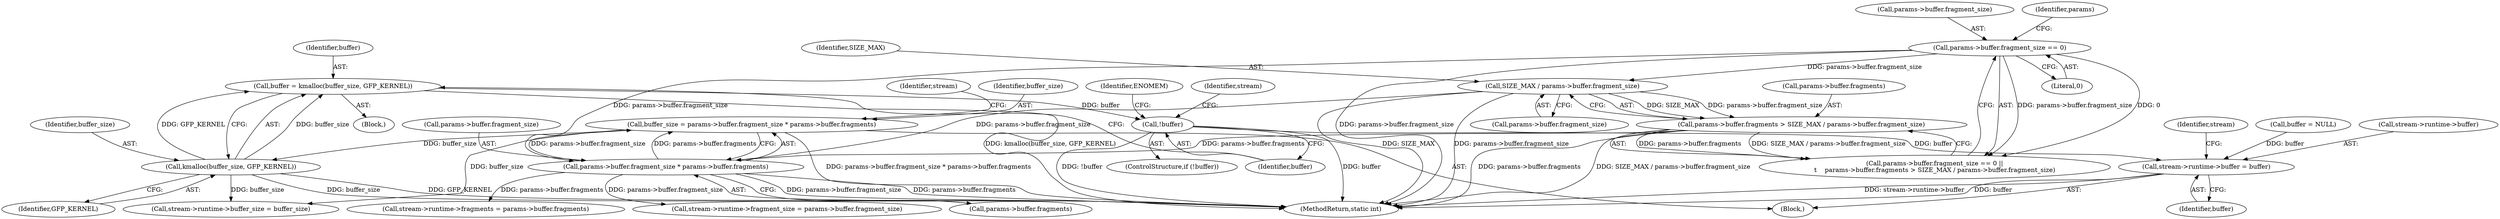 digraph "0_linux_b35cc8225845112a616e3a2266d2fde5ab13d3ab@API" {
"1000157" [label="(Call,buffer = kmalloc(buffer_size, GFP_KERNEL))"];
"1000159" [label="(Call,kmalloc(buffer_size, GFP_KERNEL))"];
"1000132" [label="(Call,buffer_size = params->buffer.fragment_size * params->buffer.fragments)"];
"1000134" [label="(Call,params->buffer.fragment_size * params->buffer.fragments)"];
"1000109" [label="(Call,params->buffer.fragment_size == 0)"];
"1000122" [label="(Call,SIZE_MAX / params->buffer.fragment_size)"];
"1000116" [label="(Call,params->buffer.fragments > SIZE_MAX / params->buffer.fragment_size)"];
"1000163" [label="(Call,!buffer)"];
"1000190" [label="(Call,stream->runtime->buffer = buffer)"];
"1000109" [label="(Call,params->buffer.fragment_size == 0)"];
"1000115" [label="(Literal,0)"];
"1000116" [label="(Call,params->buffer.fragments > SIZE_MAX / params->buffer.fragment_size)"];
"1000110" [label="(Call,params->buffer.fragment_size)"];
"1000171" [label="(Identifier,stream)"];
"1000196" [label="(Identifier,buffer)"];
"1000104" [label="(Block,)"];
"1000156" [label="(Block,)"];
"1000135" [label="(Call,params->buffer.fragment_size)"];
"1000119" [label="(Identifier,params)"];
"1000123" [label="(Identifier,SIZE_MAX)"];
"1000122" [label="(Call,SIZE_MAX / params->buffer.fragment_size)"];
"1000206" [label="(MethodReturn,static int)"];
"1000163" [label="(Call,!buffer)"];
"1000200" [label="(Identifier,stream)"];
"1000162" [label="(ControlStructure,if (!buffer))"];
"1000157" [label="(Call,buffer = kmalloc(buffer_size, GFP_KERNEL))"];
"1000190" [label="(Call,stream->runtime->buffer = buffer)"];
"1000148" [label="(Identifier,stream)"];
"1000160" [label="(Identifier,buffer_size)"];
"1000117" [label="(Call,params->buffer.fragments)"];
"1000152" [label="(Call,buffer = NULL)"];
"1000167" [label="(Identifier,ENOMEM)"];
"1000197" [label="(Call,stream->runtime->buffer_size = buffer_size)"];
"1000164" [label="(Identifier,buffer)"];
"1000158" [label="(Identifier,buffer)"];
"1000168" [label="(Call,stream->runtime->fragment_size = params->buffer.fragment_size)"];
"1000132" [label="(Call,buffer_size = params->buffer.fragment_size * params->buffer.fragments)"];
"1000140" [label="(Call,params->buffer.fragments)"];
"1000124" [label="(Call,params->buffer.fragment_size)"];
"1000179" [label="(Call,stream->runtime->fragments = params->buffer.fragments)"];
"1000159" [label="(Call,kmalloc(buffer_size, GFP_KERNEL))"];
"1000133" [label="(Identifier,buffer_size)"];
"1000108" [label="(Call,params->buffer.fragment_size == 0 ||\n\t    params->buffer.fragments > SIZE_MAX / params->buffer.fragment_size)"];
"1000134" [label="(Call,params->buffer.fragment_size * params->buffer.fragments)"];
"1000191" [label="(Call,stream->runtime->buffer)"];
"1000161" [label="(Identifier,GFP_KERNEL)"];
"1000157" -> "1000156"  [label="AST: "];
"1000157" -> "1000159"  [label="CFG: "];
"1000158" -> "1000157"  [label="AST: "];
"1000159" -> "1000157"  [label="AST: "];
"1000164" -> "1000157"  [label="CFG: "];
"1000157" -> "1000206"  [label="DDG: kmalloc(buffer_size, GFP_KERNEL)"];
"1000159" -> "1000157"  [label="DDG: buffer_size"];
"1000159" -> "1000157"  [label="DDG: GFP_KERNEL"];
"1000157" -> "1000163"  [label="DDG: buffer"];
"1000159" -> "1000161"  [label="CFG: "];
"1000160" -> "1000159"  [label="AST: "];
"1000161" -> "1000159"  [label="AST: "];
"1000159" -> "1000206"  [label="DDG: buffer_size"];
"1000159" -> "1000206"  [label="DDG: GFP_KERNEL"];
"1000132" -> "1000159"  [label="DDG: buffer_size"];
"1000159" -> "1000197"  [label="DDG: buffer_size"];
"1000132" -> "1000104"  [label="AST: "];
"1000132" -> "1000134"  [label="CFG: "];
"1000133" -> "1000132"  [label="AST: "];
"1000134" -> "1000132"  [label="AST: "];
"1000148" -> "1000132"  [label="CFG: "];
"1000132" -> "1000206"  [label="DDG: params->buffer.fragment_size * params->buffer.fragments"];
"1000134" -> "1000132"  [label="DDG: params->buffer.fragment_size"];
"1000134" -> "1000132"  [label="DDG: params->buffer.fragments"];
"1000132" -> "1000197"  [label="DDG: buffer_size"];
"1000134" -> "1000140"  [label="CFG: "];
"1000135" -> "1000134"  [label="AST: "];
"1000140" -> "1000134"  [label="AST: "];
"1000134" -> "1000206"  [label="DDG: params->buffer.fragments"];
"1000134" -> "1000206"  [label="DDG: params->buffer.fragment_size"];
"1000109" -> "1000134"  [label="DDG: params->buffer.fragment_size"];
"1000122" -> "1000134"  [label="DDG: params->buffer.fragment_size"];
"1000116" -> "1000134"  [label="DDG: params->buffer.fragments"];
"1000134" -> "1000168"  [label="DDG: params->buffer.fragment_size"];
"1000134" -> "1000179"  [label="DDG: params->buffer.fragments"];
"1000109" -> "1000108"  [label="AST: "];
"1000109" -> "1000115"  [label="CFG: "];
"1000110" -> "1000109"  [label="AST: "];
"1000115" -> "1000109"  [label="AST: "];
"1000119" -> "1000109"  [label="CFG: "];
"1000108" -> "1000109"  [label="CFG: "];
"1000109" -> "1000206"  [label="DDG: params->buffer.fragment_size"];
"1000109" -> "1000108"  [label="DDG: params->buffer.fragment_size"];
"1000109" -> "1000108"  [label="DDG: 0"];
"1000109" -> "1000122"  [label="DDG: params->buffer.fragment_size"];
"1000122" -> "1000116"  [label="AST: "];
"1000122" -> "1000124"  [label="CFG: "];
"1000123" -> "1000122"  [label="AST: "];
"1000124" -> "1000122"  [label="AST: "];
"1000116" -> "1000122"  [label="CFG: "];
"1000122" -> "1000206"  [label="DDG: SIZE_MAX"];
"1000122" -> "1000206"  [label="DDG: params->buffer.fragment_size"];
"1000122" -> "1000116"  [label="DDG: SIZE_MAX"];
"1000122" -> "1000116"  [label="DDG: params->buffer.fragment_size"];
"1000116" -> "1000108"  [label="AST: "];
"1000117" -> "1000116"  [label="AST: "];
"1000108" -> "1000116"  [label="CFG: "];
"1000116" -> "1000206"  [label="DDG: SIZE_MAX / params->buffer.fragment_size"];
"1000116" -> "1000206"  [label="DDG: params->buffer.fragments"];
"1000116" -> "1000108"  [label="DDG: params->buffer.fragments"];
"1000116" -> "1000108"  [label="DDG: SIZE_MAX / params->buffer.fragment_size"];
"1000163" -> "1000162"  [label="AST: "];
"1000163" -> "1000164"  [label="CFG: "];
"1000164" -> "1000163"  [label="AST: "];
"1000167" -> "1000163"  [label="CFG: "];
"1000171" -> "1000163"  [label="CFG: "];
"1000163" -> "1000206"  [label="DDG: buffer"];
"1000163" -> "1000206"  [label="DDG: !buffer"];
"1000163" -> "1000190"  [label="DDG: buffer"];
"1000190" -> "1000104"  [label="AST: "];
"1000190" -> "1000196"  [label="CFG: "];
"1000191" -> "1000190"  [label="AST: "];
"1000196" -> "1000190"  [label="AST: "];
"1000200" -> "1000190"  [label="CFG: "];
"1000190" -> "1000206"  [label="DDG: stream->runtime->buffer"];
"1000190" -> "1000206"  [label="DDG: buffer"];
"1000152" -> "1000190"  [label="DDG: buffer"];
}

